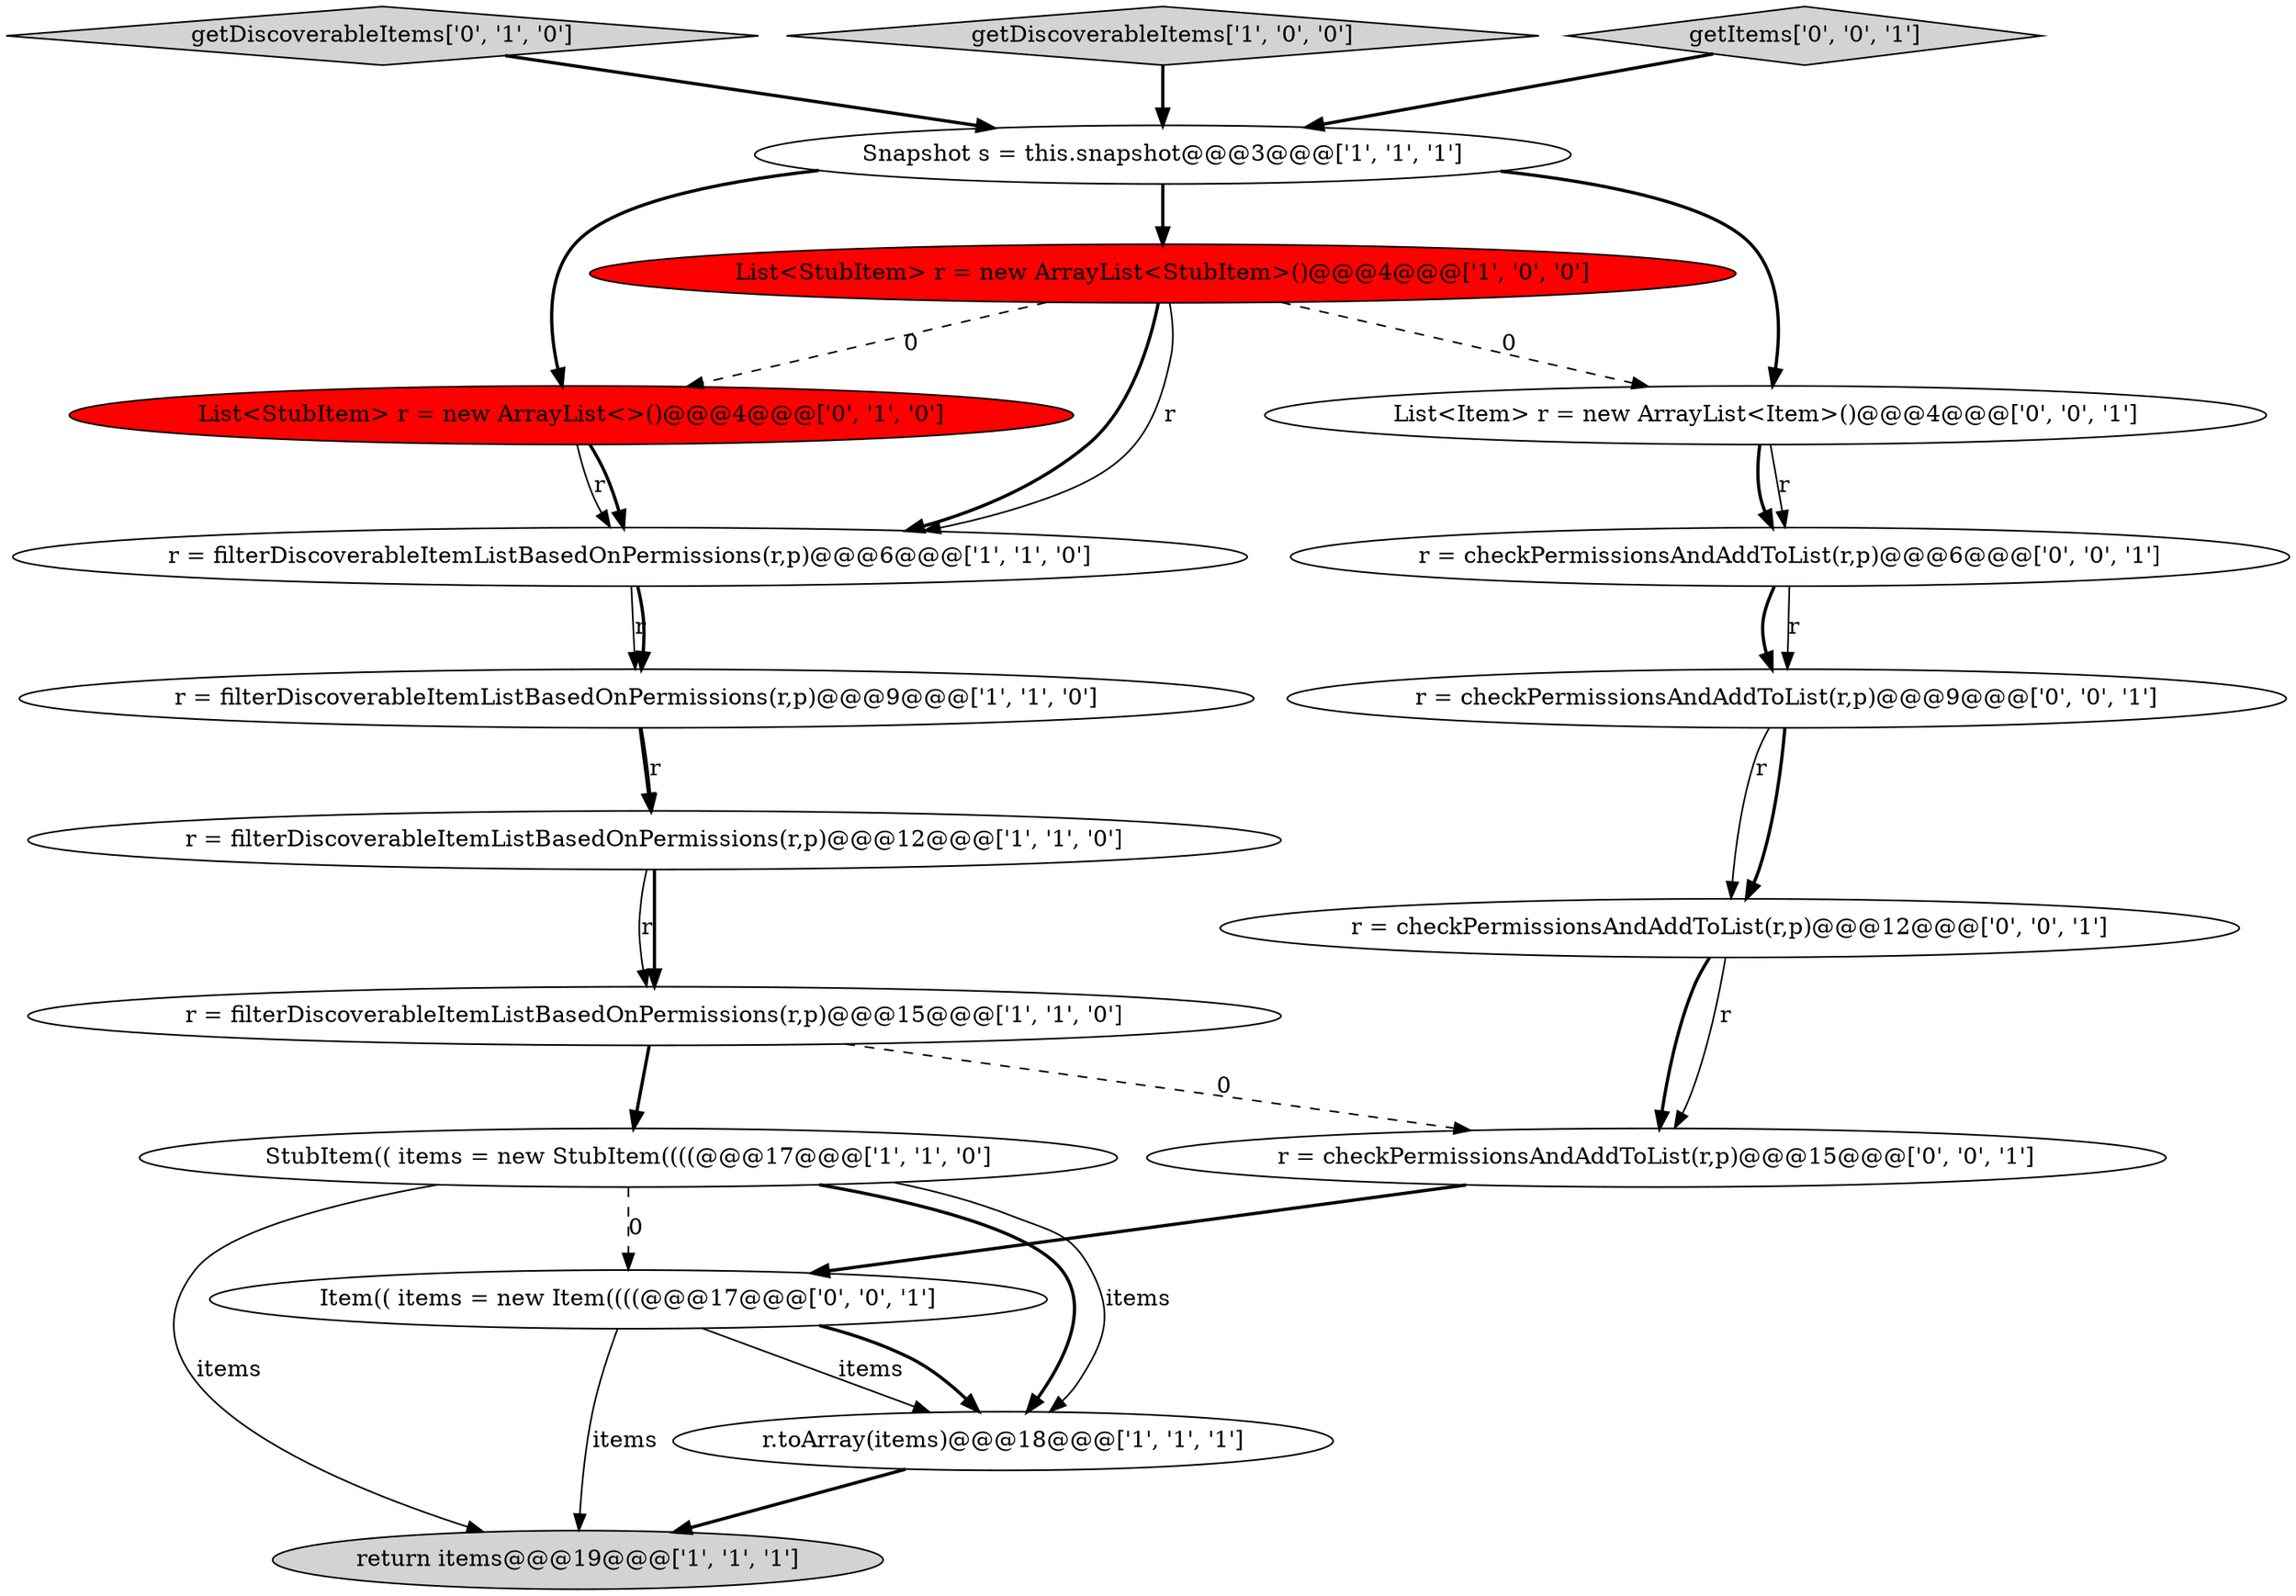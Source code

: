 digraph {
12 [style = filled, label = "List<Item> r = new ArrayList<Item>()@@@4@@@['0', '0', '1']", fillcolor = white, shape = ellipse image = "AAA0AAABBB3BBB"];
18 [style = filled, label = "r = checkPermissionsAndAddToList(r,p)@@@9@@@['0', '0', '1']", fillcolor = white, shape = ellipse image = "AAA0AAABBB3BBB"];
2 [style = filled, label = "return items@@@19@@@['1', '1', '1']", fillcolor = lightgray, shape = ellipse image = "AAA0AAABBB1BBB"];
4 [style = filled, label = "r = filterDiscoverableItemListBasedOnPermissions(r,p)@@@6@@@['1', '1', '0']", fillcolor = white, shape = ellipse image = "AAA0AAABBB1BBB"];
0 [style = filled, label = "StubItem(( items = new StubItem((((@@@17@@@['1', '1', '0']", fillcolor = white, shape = ellipse image = "AAA0AAABBB1BBB"];
10 [style = filled, label = "List<StubItem> r = new ArrayList<>()@@@4@@@['0', '1', '0']", fillcolor = red, shape = ellipse image = "AAA1AAABBB2BBB"];
17 [style = filled, label = "Item(( items = new Item((((@@@17@@@['0', '0', '1']", fillcolor = white, shape = ellipse image = "AAA0AAABBB3BBB"];
15 [style = filled, label = "r = checkPermissionsAndAddToList(r,p)@@@6@@@['0', '0', '1']", fillcolor = white, shape = ellipse image = "AAA0AAABBB3BBB"];
11 [style = filled, label = "getDiscoverableItems['0', '1', '0']", fillcolor = lightgray, shape = diamond image = "AAA0AAABBB2BBB"];
5 [style = filled, label = "List<StubItem> r = new ArrayList<StubItem>()@@@4@@@['1', '0', '0']", fillcolor = red, shape = ellipse image = "AAA1AAABBB1BBB"];
3 [style = filled, label = "r = filterDiscoverableItemListBasedOnPermissions(r,p)@@@12@@@['1', '1', '0']", fillcolor = white, shape = ellipse image = "AAA0AAABBB1BBB"];
1 [style = filled, label = "Snapshot s = this.snapshot@@@3@@@['1', '1', '1']", fillcolor = white, shape = ellipse image = "AAA0AAABBB1BBB"];
6 [style = filled, label = "r.toArray(items)@@@18@@@['1', '1', '1']", fillcolor = white, shape = ellipse image = "AAA0AAABBB1BBB"];
9 [style = filled, label = "r = filterDiscoverableItemListBasedOnPermissions(r,p)@@@15@@@['1', '1', '0']", fillcolor = white, shape = ellipse image = "AAA0AAABBB1BBB"];
16 [style = filled, label = "r = checkPermissionsAndAddToList(r,p)@@@15@@@['0', '0', '1']", fillcolor = white, shape = ellipse image = "AAA0AAABBB3BBB"];
14 [style = filled, label = "r = checkPermissionsAndAddToList(r,p)@@@12@@@['0', '0', '1']", fillcolor = white, shape = ellipse image = "AAA0AAABBB3BBB"];
7 [style = filled, label = "getDiscoverableItems['1', '0', '0']", fillcolor = lightgray, shape = diamond image = "AAA0AAABBB1BBB"];
13 [style = filled, label = "getItems['0', '0', '1']", fillcolor = lightgray, shape = diamond image = "AAA0AAABBB3BBB"];
8 [style = filled, label = "r = filterDiscoverableItemListBasedOnPermissions(r,p)@@@9@@@['1', '1', '0']", fillcolor = white, shape = ellipse image = "AAA0AAABBB1BBB"];
1->5 [style = bold, label=""];
14->16 [style = bold, label=""];
3->9 [style = solid, label="r"];
17->6 [style = solid, label="items"];
5->12 [style = dashed, label="0"];
9->16 [style = dashed, label="0"];
7->1 [style = bold, label=""];
9->0 [style = bold, label=""];
17->6 [style = bold, label=""];
0->6 [style = bold, label=""];
11->1 [style = bold, label=""];
0->2 [style = solid, label="items"];
8->3 [style = bold, label=""];
12->15 [style = bold, label=""];
4->8 [style = solid, label="r"];
18->14 [style = solid, label="r"];
16->17 [style = bold, label=""];
10->4 [style = solid, label="r"];
0->17 [style = dashed, label="0"];
15->18 [style = bold, label=""];
13->1 [style = bold, label=""];
17->2 [style = solid, label="items"];
6->2 [style = bold, label=""];
3->9 [style = bold, label=""];
5->10 [style = dashed, label="0"];
0->6 [style = solid, label="items"];
15->18 [style = solid, label="r"];
12->15 [style = solid, label="r"];
5->4 [style = bold, label=""];
1->12 [style = bold, label=""];
10->4 [style = bold, label=""];
5->4 [style = solid, label="r"];
4->8 [style = bold, label=""];
8->3 [style = solid, label="r"];
1->10 [style = bold, label=""];
18->14 [style = bold, label=""];
14->16 [style = solid, label="r"];
}

